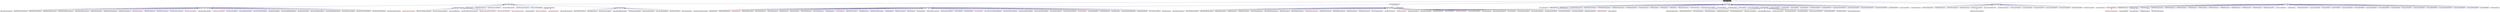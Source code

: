 digraph G
{
  edge [fontname="Helvetica",fontsize=10,labelfontname="Helvetica",labelfontsize=10];
  node [fontname="Helvetica",fontsize=10,shape=record];
  Node1 [label="SgNodeStorageClass",height=0.2,width=0.4,color="white", fillcolor="black", style="filled" fontcolor="white"];
  Node1 -> Node2 [dir=back,color="midnightblue",fontsize=10,style="solid",fontname="Helvetica"];
  Node2 [label="SgAsmNodeStorageClass",height=0.2,width=0.4,color="black",URL="$classSgAsmNodeStorageClass.html"];
  Node2 -> Node3 [dir=back,color="midnightblue",fontsize=10,style="solid",fontname="Helvetica"];
  Node3 [label="SgAsmExecutableFileFormatStorageClass",height=0.2,width=0.4,color="black",URL="$classSgAsmExecutableFileFormatStorageClass.html"];
  Node3 -> Node4 [dir=back,color="midnightblue",fontsize=10,style="solid",fontname="Helvetica"];
  Node4 [label="SgAsmCoffSymbolListStorageClass",height=0.2,width=0.4,color="black",URL="$classSgAsmCoffSymbolListStorageClass.html"];
  Node3 -> Node5 [dir=back,color="midnightblue",fontsize=10,style="solid",fontname="Helvetica"];
  Node5 [label="SgAsmElfDynamicEntryListStorageClass",height=0.2,width=0.4,color="black",URL="$classSgAsmElfDynamicEntryListStorageClass.html"];
  Node3 -> Node6 [dir=back,color="midnightblue",fontsize=10,style="solid",fontname="Helvetica"];
  Node6 [label="SgAsmElfDynamicEntryStorageClass",height=0.2,width=0.4,color="black",URL="$classSgAsmElfDynamicEntryStorageClass.html"];
  Node3 -> Node7 [dir=back,color="midnightblue",fontsize=10,style="solid",fontname="Helvetica"];
  Node7 [label="SgAsmElfSectionTableEntryStorageClass",height=0.2,width=0.4,color="black",URL="$classSgAsmElfSectionTableEntryStorageClass.html"];
  Node3 -> Node8 [dir=back,color="midnightblue",fontsize=10,style="solid",fontname="Helvetica"];
  Node8 [label="SgAsmElfSegmentTableEntryListStorageClass",height=0.2,width=0.4,color="black",URL="$classSgAsmElfSegmentTableEntryListStorageClass.html"];
  Node3 -> Node9 [dir=back,color="midnightblue",fontsize=10,style="solid",fontname="Helvetica"];
  Node9 [label="SgAsmElfSegmentTableEntryStorageClass",height=0.2,width=0.4,color="black",URL="$classSgAsmElfSegmentTableEntryStorageClass.html"];
  Node3 -> Node10 [dir=back,color="midnightblue",fontsize=10,style="solid",fontname="Helvetica"];
  Node10 [label="SgAsmElfSymbolListStorageClass",height=0.2,width=0.4,color="black",URL="$classSgAsmElfSymbolListStorageClass.html"];
  Node3 -> Node11 [dir=back,color="midnightblue",fontsize=10,style="solid",fontname="Helvetica"];
  Node11 [label="SgAsmGenericArchitectureStorageClass",height=0.2,width=0.4,color="black",URL="$classSgAsmGenericArchitectureStorageClass.html"];
  Node3 -> Node12 [dir=back,color="midnightblue",fontsize=10,style="solid",fontname="Helvetica"];
  Node12 [label="SgAsmGenericDLLListStorageClass",height=0.2,width=0.4,color="black",URL="$classSgAsmGenericDLLListStorageClass.html"];
  Node3 -> Node13 [dir=back,color="midnightblue",fontsize=10,style="solid",fontname="Helvetica"];
  Node13 [label="SgAsmGenericDLLStorageClass",height=0.2,width=0.4,color="red",URL="$classSgAsmGenericDLLStorageClass.html"];
  Node3 -> Node14 [dir=back,color="midnightblue",fontsize=10,style="solid",fontname="Helvetica"];
  Node14 [label="SgAsmGenericFileStorageClass",height=0.2,width=0.4,color="black",URL="$classSgAsmGenericFileStorageClass.html"];
  Node3 -> Node15 [dir=back,color="midnightblue",fontsize=10,style="solid",fontname="Helvetica"];
  Node15 [label="SgAsmGenericFormatStorageClass",height=0.2,width=0.4,color="black",URL="$classSgAsmGenericFormatStorageClass.html"];
  Node3 -> Node16 [dir=back,color="midnightblue",fontsize=10,style="solid",fontname="Helvetica"];
  Node16 [label="SgAsmGenericSectionListStorageClass",height=0.2,width=0.4,color="black",URL="$classSgAsmGenericSectionListStorageClass.html"];
  Node3 -> Node17 [dir=back,color="midnightblue",fontsize=10,style="solid",fontname="Helvetica"];
  Node17 [label="SgAsmGenericSectionStorageClass",height=0.2,width=0.4,color="red",URL="$classSgAsmGenericSectionStorageClass.html"];
  Node3 -> Node18 [dir=back,color="midnightblue",fontsize=10,style="solid",fontname="Helvetica"];
  Node18 [label="SgAsmGenericSymbolListStorageClass",height=0.2,width=0.4,color="black",URL="$classSgAsmGenericSymbolListStorageClass.html"];
  Node3 -> Node19 [dir=back,color="midnightblue",fontsize=10,style="solid",fontname="Helvetica"];
  Node19 [label="SgAsmGenericSymbolStorageClass",height=0.2,width=0.4,color="red",URL="$classSgAsmGenericSymbolStorageClass.html"];
  Node3 -> Node20 [dir=back,color="midnightblue",fontsize=10,style="solid",fontname="Helvetica"];
  Node20 [label="SgAsmLEEntryPointStorageClass",height=0.2,width=0.4,color="black",URL="$classSgAsmLEEntryPointStorageClass.html"];
  Node3 -> Node21 [dir=back,color="midnightblue",fontsize=10,style="solid",fontname="Helvetica"];
  Node21 [label="SgAsmLEPageTableEntryStorageClass",height=0.2,width=0.4,color="black",URL="$classSgAsmLEPageTableEntryStorageClass.html"];
  Node3 -> Node22 [dir=back,color="midnightblue",fontsize=10,style="solid",fontname="Helvetica"];
  Node22 [label="SgAsmLESectionTableEntryStorageClass",height=0.2,width=0.4,color="black",URL="$classSgAsmLESectionTableEntryStorageClass.html"];
  Node3 -> Node23 [dir=back,color="midnightblue",fontsize=10,style="solid",fontname="Helvetica"];
  Node23 [label="SgAsmNEEntryPointStorageClass",height=0.2,width=0.4,color="black",URL="$classSgAsmNEEntryPointStorageClass.html"];
  Node3 -> Node24 [dir=back,color="midnightblue",fontsize=10,style="solid",fontname="Helvetica"];
  Node24 [label="SgAsmNEExtendedDOSHeaderStorageClass",height=0.2,width=0.4,color="black",URL="$classSgAsmNEExtendedDOSHeaderStorageClass.html"];
  Node3 -> Node25 [dir=back,color="midnightblue",fontsize=10,style="solid",fontname="Helvetica"];
  Node25 [label="SgAsmNERelocEntryStorageClass",height=0.2,width=0.4,color="black",URL="$classSgAsmNERelocEntryStorageClass.html"];
  Node3 -> Node26 [dir=back,color="midnightblue",fontsize=10,style="solid",fontname="Helvetica"];
  Node26 [label="SgAsmNESectionTableEntryStorageClass",height=0.2,width=0.4,color="black",URL="$classSgAsmNESectionTableEntryStorageClass.html"];
  Node3 -> Node27 [dir=back,color="midnightblue",fontsize=10,style="solid",fontname="Helvetica"];
  Node27 [label="SgAsmPEExtendedDOSHeaderStorageClass",height=0.2,width=0.4,color="black",URL="$classSgAsmPEExtendedDOSHeaderStorageClass.html"];
  Node3 -> Node28 [dir=back,color="midnightblue",fontsize=10,style="solid",fontname="Helvetica"];
  Node28 [label="SgAsmPEImportDirectoryStorageClass",height=0.2,width=0.4,color="black",URL="$classSgAsmPEImportDirectoryStorageClass.html"];
  Node3 -> Node29 [dir=back,color="midnightblue",fontsize=10,style="solid",fontname="Helvetica"];
  Node29 [label="SgAsmPEImportHintNameListStorageClass",height=0.2,width=0.4,color="black",URL="$classSgAsmPEImportHintNameListStorageClass.html"];
  Node3 -> Node30 [dir=back,color="midnightblue",fontsize=10,style="solid",fontname="Helvetica"];
  Node30 [label="SgAsmPEImportHintNameStorageClass",height=0.2,width=0.4,color="black",URL="$classSgAsmPEImportHintNameStorageClass.html"];
  Node3 -> Node31 [dir=back,color="midnightblue",fontsize=10,style="solid",fontname="Helvetica"];
  Node31 [label="SgAsmPESectionTableEntryStorageClass",height=0.2,width=0.4,color="black",URL="$classSgAsmPESectionTableEntryStorageClass.html"];
  Node2 -> Node32 [dir=back,color="midnightblue",fontsize=10,style="solid",fontname="Helvetica"];
  Node32 [label="SgAsmExpressionStorageClass",height=0.2,width=0.4,color="black",URL="$classSgAsmExpressionStorageClass.html"];
  Node32 -> Node33 [dir=back,color="midnightblue",fontsize=10,style="solid",fontname="Helvetica"];
  Node33 [label="SgAsmBinaryExpressionStorageClass",height=0.2,width=0.4,color="red",URL="$classSgAsmBinaryExpressionStorageClass.html"];
  Node32 -> Node34 [dir=back,color="midnightblue",fontsize=10,style="solid",fontname="Helvetica"];
  Node34 [label="SgAsmCommonSubExpressionStorageClass",height=0.2,width=0.4,color="black",URL="$classSgAsmCommonSubExpressionStorageClass.html"];
  Node32 -> Node35 [dir=back,color="midnightblue",fontsize=10,style="solid",fontname="Helvetica"];
  Node35 [label="SgAsmControlFlagsExpressionStorageClass",height=0.2,width=0.4,color="black",URL="$classSgAsmControlFlagsExpressionStorageClass.html"];
  Node32 -> Node36 [dir=back,color="midnightblue",fontsize=10,style="solid",fontname="Helvetica"];
  Node36 [label="SgAsmExprListExpStorageClass",height=0.2,width=0.4,color="black",URL="$classSgAsmExprListExpStorageClass.html"];
  Node32 -> Node37 [dir=back,color="midnightblue",fontsize=10,style="solid",fontname="Helvetica"];
  Node37 [label="SgAsmMemoryReferenceExpressionStorageClass",height=0.2,width=0.4,color="black",URL="$classSgAsmMemoryReferenceExpressionStorageClass.html"];
  Node32 -> Node38 [dir=back,color="midnightblue",fontsize=10,style="solid",fontname="Helvetica"];
  Node38 [label="SgAsmRegisterReferenceExpressionStorageClass",height=0.2,width=0.4,color="red",URL="$classSgAsmRegisterReferenceExpressionStorageClass.html"];
  Node32 -> Node39 [dir=back,color="midnightblue",fontsize=10,style="solid",fontname="Helvetica"];
  Node39 [label="SgAsmUnaryExpressionStorageClass",height=0.2,width=0.4,color="red",URL="$classSgAsmUnaryExpressionStorageClass.html"];
  Node32 -> Node40 [dir=back,color="midnightblue",fontsize=10,style="solid",fontname="Helvetica"];
  Node40 [label="SgAsmValueExpressionStorageClass",height=0.2,width=0.4,color="red",URL="$classSgAsmValueExpressionStorageClass.html"];
  Node2 -> Node41 [dir=back,color="midnightblue",fontsize=10,style="solid",fontname="Helvetica"];
  Node41 [label="SgAsmFileStorageClass",height=0.2,width=0.4,color="black",URL="$classSgAsmFileStorageClass.html"];
  Node2 -> Node42 [dir=back,color="midnightblue",fontsize=10,style="solid",fontname="Helvetica"];
  Node42 [label="SgAsmOperandListStorageClass",height=0.2,width=0.4,color="black",URL="$classSgAsmOperandListStorageClass.html"];
  Node2 -> Node43 [dir=back,color="midnightblue",fontsize=10,style="solid",fontname="Helvetica"];
  Node43 [label="SgAsmProgramHeaderListStorageClass",height=0.2,width=0.4,color="black",URL="$classSgAsmProgramHeaderListStorageClass.html"];
  Node2 -> Node44 [dir=back,color="midnightblue",fontsize=10,style="solid",fontname="Helvetica"];
  Node44 [label="SgAsmProgramHeaderStorageClass",height=0.2,width=0.4,color="black",URL="$classSgAsmProgramHeaderStorageClass.html"];
  Node2 -> Node45 [dir=back,color="midnightblue",fontsize=10,style="solid",fontname="Helvetica"];
  Node45 [label="SgAsmSectionHeaderListStorageClass",height=0.2,width=0.4,color="black",URL="$classSgAsmSectionHeaderListStorageClass.html"];
  Node2 -> Node46 [dir=back,color="midnightblue",fontsize=10,style="solid",fontname="Helvetica"];
  Node46 [label="SgAsmSectionHeaderStorageClass",height=0.2,width=0.4,color="black",URL="$classSgAsmSectionHeaderStorageClass.html"];
  Node2 -> Node47 [dir=back,color="midnightblue",fontsize=10,style="solid",fontname="Helvetica"];
  Node47 [label="SgAsmStatementStorageClass",height=0.2,width=0.4,color="black",URL="$classSgAsmStatementStorageClass.html"];
  Node47 -> Node48 [dir=back,color="midnightblue",fontsize=10,style="solid",fontname="Helvetica"];
  Node48 [label="SgAsmBlockStorageClass",height=0.2,width=0.4,color="black",URL="$classSgAsmBlockStorageClass.html"];
  Node47 -> Node49 [dir=back,color="midnightblue",fontsize=10,style="solid",fontname="Helvetica"];
  Node49 [label="SgAsmDeclarationStorageClass",height=0.2,width=0.4,color="red",URL="$classSgAsmDeclarationStorageClass.html"];
  Node47 -> Node50 [dir=back,color="midnightblue",fontsize=10,style="solid",fontname="Helvetica"];
  Node50 [label="SgAsmInstructionStorageClass",height=0.2,width=0.4,color="red",URL="$classSgAsmInstructionStorageClass.html"];
  Node2 -> Node51 [dir=back,color="midnightblue",fontsize=10,style="solid",fontname="Helvetica"];
  Node51 [label="SgAsmTypeStorageClass",height=0.2,width=0.4,color="black",URL="$classSgAsmTypeStorageClass.html"];
  Node51 -> Node52 [dir=back,color="midnightblue",fontsize=10,style="solid",fontname="Helvetica"];
  Node52 [label="SgAsmType128bitFloatStorageClass",height=0.2,width=0.4,color="black",URL="$classSgAsmType128bitFloatStorageClass.html"];
  Node51 -> Node53 [dir=back,color="midnightblue",fontsize=10,style="solid",fontname="Helvetica"];
  Node53 [label="SgAsmType80bitFloatStorageClass",height=0.2,width=0.4,color="black",URL="$classSgAsmType80bitFloatStorageClass.html"];
  Node51 -> Node54 [dir=back,color="midnightblue",fontsize=10,style="solid",fontname="Helvetica"];
  Node54 [label="SgAsmTypeByteStorageClass",height=0.2,width=0.4,color="black",URL="$classSgAsmTypeByteStorageClass.html"];
  Node51 -> Node55 [dir=back,color="midnightblue",fontsize=10,style="solid",fontname="Helvetica"];
  Node55 [label="SgAsmTypeDoubleFloatStorageClass",height=0.2,width=0.4,color="black",URL="$classSgAsmTypeDoubleFloatStorageClass.html"];
  Node51 -> Node56 [dir=back,color="midnightblue",fontsize=10,style="solid",fontname="Helvetica"];
  Node56 [label="SgAsmTypeDoubleQuadWordStorageClass",height=0.2,width=0.4,color="black",URL="$classSgAsmTypeDoubleQuadWordStorageClass.html"];
  Node51 -> Node57 [dir=back,color="midnightblue",fontsize=10,style="solid",fontname="Helvetica"];
  Node57 [label="SgAsmTypeDoubleWordStorageClass",height=0.2,width=0.4,color="black",URL="$classSgAsmTypeDoubleWordStorageClass.html"];
  Node51 -> Node58 [dir=back,color="midnightblue",fontsize=10,style="solid",fontname="Helvetica"];
  Node58 [label="SgAsmTypeQuadWordStorageClass",height=0.2,width=0.4,color="black",URL="$classSgAsmTypeQuadWordStorageClass.html"];
  Node51 -> Node59 [dir=back,color="midnightblue",fontsize=10,style="solid",fontname="Helvetica"];
  Node59 [label="SgAsmTypeSingleFloatStorageClass",height=0.2,width=0.4,color="black",URL="$classSgAsmTypeSingleFloatStorageClass.html"];
  Node51 -> Node60 [dir=back,color="midnightblue",fontsize=10,style="solid",fontname="Helvetica"];
  Node60 [label="SgAsmTypeVectorStorageClass",height=0.2,width=0.4,color="black",URL="$classSgAsmTypeVectorStorageClass.html"];
  Node51 -> Node61 [dir=back,color="midnightblue",fontsize=10,style="solid",fontname="Helvetica"];
  Node61 [label="SgAsmTypeWordStorageClass",height=0.2,width=0.4,color="black",URL="$classSgAsmTypeWordStorageClass.html"];
  Node1 -> Node62 [dir=back,color="midnightblue",fontsize=10,style="solid",fontname="Helvetica"];
  Node62 [label="SgLocatedNodeStorageClass",height=0.2,width=0.4,color="black",URL="$classSgLocatedNodeStorageClass.html"];
  Node62 -> Node63 [dir=back,color="midnightblue",fontsize=10,style="solid",fontname="Helvetica"];
  Node63 [label="SgExpressionStorageClass",height=0.2,width=0.4,color="black",URL="$classSgExpressionStorageClass.html"];
  Node63 -> Node64 [dir=back,color="midnightblue",fontsize=10,style="solid",fontname="Helvetica"];
  Node64 [label="SgActualArgumentExpressionStorageClass",height=0.2,width=0.4,color="black",URL="$classSgActualArgumentExpressionStorageClass.html"];
  Node63 -> Node65 [dir=back,color="midnightblue",fontsize=10,style="solid",fontname="Helvetica"];
  Node65 [label="SgAsmOpStorageClass",height=0.2,width=0.4,color="black",URL="$classSgAsmOpStorageClass.html"];
  Node63 -> Node66 [dir=back,color="midnightblue",fontsize=10,style="solid",fontname="Helvetica"];
  Node66 [label="SgAsteriskShapeExpStorageClass",height=0.2,width=0.4,color="black",URL="$classSgAsteriskShapeExpStorageClass.html"];
  Node63 -> Node67 [dir=back,color="midnightblue",fontsize=10,style="solid",fontname="Helvetica"];
  Node67 [label="SgBinaryOpStorageClass",height=0.2,width=0.4,color="red",URL="$classSgBinaryOpStorageClass.html"];
  Node63 -> Node68 [dir=back,color="midnightblue",fontsize=10,style="solid",fontname="Helvetica"];
  Node68 [label="SgClassNameRefExpStorageClass",height=0.2,width=0.4,color="black",URL="$classSgClassNameRefExpStorageClass.html"];
  Node63 -> Node69 [dir=back,color="midnightblue",fontsize=10,style="solid",fontname="Helvetica"];
  Node69 [label="SgColonShapeExpStorageClass",height=0.2,width=0.4,color="black",URL="$classSgColonShapeExpStorageClass.html"];
  Node63 -> Node70 [dir=back,color="midnightblue",fontsize=10,style="solid",fontname="Helvetica"];
  Node70 [label="SgConditionalExpStorageClass",height=0.2,width=0.4,color="black",URL="$classSgConditionalExpStorageClass.html"];
  Node63 -> Node71 [dir=back,color="midnightblue",fontsize=10,style="solid",fontname="Helvetica"];
  Node71 [label="SgDeleteExpStorageClass",height=0.2,width=0.4,color="black",URL="$classSgDeleteExpStorageClass.html"];
  Node63 -> Node72 [dir=back,color="midnightblue",fontsize=10,style="solid",fontname="Helvetica"];
  Node72 [label="SgExprListExpStorageClass",height=0.2,width=0.4,color="black",URL="$classSgExprListExpStorageClass.html"];
  Node63 -> Node73 [dir=back,color="midnightblue",fontsize=10,style="solid",fontname="Helvetica"];
  Node73 [label="SgFunctionCallExpStorageClass",height=0.2,width=0.4,color="black",URL="$classSgFunctionCallExpStorageClass.html"];
  Node63 -> Node74 [dir=back,color="midnightblue",fontsize=10,style="solid",fontname="Helvetica"];
  Node74 [label="SgFunctionRefExpStorageClass",height=0.2,width=0.4,color="black",URL="$classSgFunctionRefExpStorageClass.html"];
  Node63 -> Node75 [dir=back,color="midnightblue",fontsize=10,style="solid",fontname="Helvetica"];
  Node75 [label="SgImpliedDoStorageClass",height=0.2,width=0.4,color="black",URL="$classSgImpliedDoStorageClass.html"];
  Node63 -> Node76 [dir=back,color="midnightblue",fontsize=10,style="solid",fontname="Helvetica"];
  Node76 [label="SgInitializerStorageClass",height=0.2,width=0.4,color="red",URL="$classSgInitializerStorageClass.html"];
  Node63 -> Node77 [dir=back,color="midnightblue",fontsize=10,style="solid",fontname="Helvetica"];
  Node77 [label="SgIOItemExpressionStorageClass",height=0.2,width=0.4,color="black",URL="$classSgIOItemExpressionStorageClass.html"];
  Node63 -> Node78 [dir=back,color="midnightblue",fontsize=10,style="solid",fontname="Helvetica"];
  Node78 [label="SgLabelRefExpStorageClass",height=0.2,width=0.4,color="black",URL="$classSgLabelRefExpStorageClass.html"];
  Node63 -> Node79 [dir=back,color="midnightblue",fontsize=10,style="solid",fontname="Helvetica"];
  Node79 [label="SgMemberFunctionRefExpStorageClass",height=0.2,width=0.4,color="black",URL="$classSgMemberFunctionRefExpStorageClass.html"];
  Node63 -> Node80 [dir=back,color="midnightblue",fontsize=10,style="solid",fontname="Helvetica"];
  Node80 [label="SgNewExpStorageClass",height=0.2,width=0.4,color="black",URL="$classSgNewExpStorageClass.html"];
  Node63 -> Node81 [dir=back,color="midnightblue",fontsize=10,style="solid",fontname="Helvetica"];
  Node81 [label="SgNullExpressionStorageClass",height=0.2,width=0.4,color="black",URL="$classSgNullExpressionStorageClass.html"];
  Node63 -> Node82 [dir=back,color="midnightblue",fontsize=10,style="solid",fontname="Helvetica"];
  Node82 [label="SgRefExpStorageClass",height=0.2,width=0.4,color="black",URL="$classSgRefExpStorageClass.html"];
  Node63 -> Node83 [dir=back,color="midnightblue",fontsize=10,style="solid",fontname="Helvetica"];
  Node83 [label="SgSizeOfOpStorageClass",height=0.2,width=0.4,color="black",URL="$classSgSizeOfOpStorageClass.html"];
  Node63 -> Node84 [dir=back,color="midnightblue",fontsize=10,style="solid",fontname="Helvetica"];
  Node84 [label="SgStatementExpressionStorageClass",height=0.2,width=0.4,color="black",URL="$classSgStatementExpressionStorageClass.html"];
  Node63 -> Node85 [dir=back,color="midnightblue",fontsize=10,style="solid",fontname="Helvetica"];
  Node85 [label="SgSubscriptExpressionStorageClass",height=0.2,width=0.4,color="black",URL="$classSgSubscriptExpressionStorageClass.html"];
  Node63 -> Node86 [dir=back,color="midnightblue",fontsize=10,style="solid",fontname="Helvetica"];
  Node86 [label="SgThisExpStorageClass",height=0.2,width=0.4,color="black",URL="$classSgThisExpStorageClass.html"];
  Node63 -> Node87 [dir=back,color="midnightblue",fontsize=10,style="solid",fontname="Helvetica"];
  Node87 [label="SgTypeIdOpStorageClass",height=0.2,width=0.4,color="black",URL="$classSgTypeIdOpStorageClass.html"];
  Node63 -> Node88 [dir=back,color="midnightblue",fontsize=10,style="solid",fontname="Helvetica"];
  Node88 [label="SgUnaryOpStorageClass",height=0.2,width=0.4,color="red",URL="$classSgUnaryOpStorageClass.html"];
  Node63 -> Node89 [dir=back,color="midnightblue",fontsize=10,style="solid",fontname="Helvetica"];
  Node89 [label="SgUnknownArrayOrFunctionReferenceStorageClass",height=0.2,width=0.4,color="black",URL="$classSgUnknownArrayOrFunctionReferenceStorageClass.html"];
  Node63 -> Node90 [dir=back,color="midnightblue",fontsize=10,style="solid",fontname="Helvetica"];
  Node90 [label="SgUpcBlocksizeofExpressionStorageClass",height=0.2,width=0.4,color="black",URL="$classSgUpcBlocksizeofExpressionStorageClass.html"];
  Node63 -> Node91 [dir=back,color="midnightblue",fontsize=10,style="solid",fontname="Helvetica"];
  Node91 [label="SgUpcElemsizeofExpressionStorageClass",height=0.2,width=0.4,color="black",URL="$classSgUpcElemsizeofExpressionStorageClass.html"];
  Node63 -> Node92 [dir=back,color="midnightblue",fontsize=10,style="solid",fontname="Helvetica"];
  Node92 [label="SgUpcLocalsizeofExpressionStorageClass",height=0.2,width=0.4,color="black",URL="$classSgUpcLocalsizeofExpressionStorageClass.html"];
  Node63 -> Node93 [dir=back,color="midnightblue",fontsize=10,style="solid",fontname="Helvetica"];
  Node93 [label="SgUseOnlyExpressionStorageClass",height=0.2,width=0.4,color="black",URL="$classSgUseOnlyExpressionStorageClass.html"];
  Node63 -> Node94 [dir=back,color="midnightblue",fontsize=10,style="solid",fontname="Helvetica"];
  Node94 [label="SgUseRenameExpressionStorageClass",height=0.2,width=0.4,color="black",URL="$classSgUseRenameExpressionStorageClass.html"];
  Node63 -> Node95 [dir=back,color="midnightblue",fontsize=10,style="solid",fontname="Helvetica"];
  Node95 [label="SgValueExpStorageClass",height=0.2,width=0.4,color="red",URL="$classSgValueExpStorageClass.html"];
  Node63 -> Node96 [dir=back,color="midnightblue",fontsize=10,style="solid",fontname="Helvetica"];
  Node96 [label="SgVarArgCopyOpStorageClass",height=0.2,width=0.4,color="black",URL="$classSgVarArgCopyOpStorageClass.html"];
  Node63 -> Node97 [dir=back,color="midnightblue",fontsize=10,style="solid",fontname="Helvetica"];
  Node97 [label="SgVarArgEndOpStorageClass",height=0.2,width=0.4,color="black",URL="$classSgVarArgEndOpStorageClass.html"];
  Node63 -> Node98 [dir=back,color="midnightblue",fontsize=10,style="solid",fontname="Helvetica"];
  Node98 [label="SgVarArgOpStorageClass",height=0.2,width=0.4,color="black",URL="$classSgVarArgOpStorageClass.html"];
  Node63 -> Node99 [dir=back,color="midnightblue",fontsize=10,style="solid",fontname="Helvetica"];
  Node99 [label="SgVarArgStartOneOperandOpStorageClass",height=0.2,width=0.4,color="black",URL="$classSgVarArgStartOneOperandOpStorageClass.html"];
  Node63 -> Node100 [dir=back,color="midnightblue",fontsize=10,style="solid",fontname="Helvetica"];
  Node100 [label="SgVarArgStartOpStorageClass",height=0.2,width=0.4,color="black",URL="$classSgVarArgStartOpStorageClass.html"];
  Node63 -> Node101 [dir=back,color="midnightblue",fontsize=10,style="solid",fontname="Helvetica"];
  Node101 [label="SgVariantExpressionStorageClass",height=0.2,width=0.4,color="black",URL="$classSgVariantExpressionStorageClass.html"];
  Node63 -> Node102 [dir=back,color="midnightblue",fontsize=10,style="solid",fontname="Helvetica"];
  Node102 [label="SgVarRefExpStorageClass",height=0.2,width=0.4,color="black",URL="$classSgVarRefExpStorageClass.html"];
  Node62 -> Node103 [dir=back,color="midnightblue",fontsize=10,style="solid",fontname="Helvetica"];
  Node103 [label="SgStatementStorageClass",height=0.2,width=0.4,color="black",URL="$classSgStatementStorageClass.html"];
  Node103 -> Node104 [dir=back,color="midnightblue",fontsize=10,style="solid",fontname="Helvetica"];
  Node104 [label="SgAllocateStatementStorageClass",height=0.2,width=0.4,color="black",URL="$classSgAllocateStatementStorageClass.html"];
  Node103 -> Node105 [dir=back,color="midnightblue",fontsize=10,style="solid",fontname="Helvetica"];
  Node105 [label="SgArithmeticIfStatementStorageClass",height=0.2,width=0.4,color="black",URL="$classSgArithmeticIfStatementStorageClass.html"];
  Node103 -> Node106 [dir=back,color="midnightblue",fontsize=10,style="solid",fontname="Helvetica"];
  Node106 [label="SgAssignedGotoStatementStorageClass",height=0.2,width=0.4,color="black",URL="$classSgAssignedGotoStatementStorageClass.html"];
  Node103 -> Node107 [dir=back,color="midnightblue",fontsize=10,style="solid",fontname="Helvetica"];
  Node107 [label="SgAssignStatementStorageClass",height=0.2,width=0.4,color="black",URL="$classSgAssignStatementStorageClass.html"];
  Node103 -> Node108 [dir=back,color="midnightblue",fontsize=10,style="solid",fontname="Helvetica"];
  Node108 [label="SgBreakStmtStorageClass",height=0.2,width=0.4,color="black",URL="$classSgBreakStmtStorageClass.html"];
  Node103 -> Node109 [dir=back,color="midnightblue",fontsize=10,style="solid",fontname="Helvetica"];
  Node109 [label="SgCaseOptionStmtStorageClass",height=0.2,width=0.4,color="black",URL="$classSgCaseOptionStmtStorageClass.html"];
  Node103 -> Node110 [dir=back,color="midnightblue",fontsize=10,style="solid",fontname="Helvetica"];
  Node110 [label="SgCatchStatementSeqStorageClass",height=0.2,width=0.4,color="black",URL="$classSgCatchStatementSeqStorageClass.html"];
  Node103 -> Node111 [dir=back,color="midnightblue",fontsize=10,style="solid",fontname="Helvetica"];
  Node111 [label="SgComputedGotoStatementStorageClass",height=0.2,width=0.4,color="black",URL="$classSgComputedGotoStatementStorageClass.html"];
  Node103 -> Node112 [dir=back,color="midnightblue",fontsize=10,style="solid",fontname="Helvetica"];
  Node112 [label="SgContinueStmtStorageClass",height=0.2,width=0.4,color="black",URL="$classSgContinueStmtStorageClass.html"];
  Node103 -> Node113 [dir=back,color="midnightblue",fontsize=10,style="solid",fontname="Helvetica"];
  Node113 [label="SgDeallocateStatementStorageClass",height=0.2,width=0.4,color="black",URL="$classSgDeallocateStatementStorageClass.html"];
  Node103 -> Node114 [dir=back,color="midnightblue",fontsize=10,style="solid",fontname="Helvetica"];
  Node114 [label="SgDeclarationStatementStorageClass",height=0.2,width=0.4,color="red",URL="$classSgDeclarationStatementStorageClass.html"];
  Node103 -> Node115 [dir=back,color="midnightblue",fontsize=10,style="solid",fontname="Helvetica"];
  Node115 [label="SgDefaultOptionStmtStorageClass",height=0.2,width=0.4,color="black",URL="$classSgDefaultOptionStmtStorageClass.html"];
  Node103 -> Node116 [dir=back,color="midnightblue",fontsize=10,style="solid",fontname="Helvetica"];
  Node116 [label="SgElseWhereStatementStorageClass",height=0.2,width=0.4,color="black",URL="$classSgElseWhereStatementStorageClass.html"];
  Node103 -> Node117 [dir=back,color="midnightblue",fontsize=10,style="solid",fontname="Helvetica"];
  Node117 [label="SgExprStatementStorageClass",height=0.2,width=0.4,color="black",URL="$classSgExprStatementStorageClass.html"];
  Node103 -> Node118 [dir=back,color="midnightblue",fontsize=10,style="solid",fontname="Helvetica"];
  Node118 [label="SgForInitStatementStorageClass",height=0.2,width=0.4,color="black",URL="$classSgForInitStatementStorageClass.html"];
  Node103 -> Node119 [dir=back,color="midnightblue",fontsize=10,style="solid",fontname="Helvetica"];
  Node119 [label="SgFunctionTypeTableStorageClass",height=0.2,width=0.4,color="black",URL="$classSgFunctionTypeTableStorageClass.html"];
  Node103 -> Node120 [dir=back,color="midnightblue",fontsize=10,style="solid",fontname="Helvetica"];
  Node120 [label="SgGotoStatementStorageClass",height=0.2,width=0.4,color="black",URL="$classSgGotoStatementStorageClass.html"];
  Node103 -> Node121 [dir=back,color="midnightblue",fontsize=10,style="solid",fontname="Helvetica"];
  Node121 [label="SgIOStatementStorageClass",height=0.2,width=0.4,color="red",URL="$classSgIOStatementStorageClass.html"];
  Node103 -> Node122 [dir=back,color="midnightblue",fontsize=10,style="solid",fontname="Helvetica"];
  Node122 [label="SgLabelStatementStorageClass",height=0.2,width=0.4,color="black",URL="$classSgLabelStatementStorageClass.html"];
  Node103 -> Node123 [dir=back,color="midnightblue",fontsize=10,style="solid",fontname="Helvetica"];
  Node123 [label="SgNullifyStatementStorageClass",height=0.2,width=0.4,color="black",URL="$classSgNullifyStatementStorageClass.html"];
  Node103 -> Node124 [dir=back,color="midnightblue",fontsize=10,style="solid",fontname="Helvetica"];
  Node124 [label="SgNullStatementStorageClass",height=0.2,width=0.4,color="black",URL="$classSgNullStatementStorageClass.html"];
  Node103 -> Node125 [dir=back,color="midnightblue",fontsize=10,style="solid",fontname="Helvetica"];
  Node125 [label="SgReturnStmtStorageClass",height=0.2,width=0.4,color="black",URL="$classSgReturnStmtStorageClass.html"];
  Node103 -> Node126 [dir=back,color="midnightblue",fontsize=10,style="solid",fontname="Helvetica"];
  Node126 [label="SgScopeStatementStorageClass",height=0.2,width=0.4,color="red",URL="$classSgScopeStatementStorageClass.html"];
  Node103 -> Node127 [dir=back,color="midnightblue",fontsize=10,style="solid",fontname="Helvetica"];
  Node127 [label="SgSequenceStatementStorageClass",height=0.2,width=0.4,color="black",URL="$classSgSequenceStatementStorageClass.html"];
  Node103 -> Node128 [dir=back,color="midnightblue",fontsize=10,style="solid",fontname="Helvetica"];
  Node128 [label="SgSpawnStmtStorageClass",height=0.2,width=0.4,color="black",URL="$classSgSpawnStmtStorageClass.html"];
  Node103 -> Node129 [dir=back,color="midnightblue",fontsize=10,style="solid",fontname="Helvetica"];
  Node129 [label="SgStopOrPauseStatementStorageClass",height=0.2,width=0.4,color="black",URL="$classSgStopOrPauseStatementStorageClass.html"];
  Node103 -> Node130 [dir=back,color="midnightblue",fontsize=10,style="solid",fontname="Helvetica"];
  Node130 [label="SgTryStmtStorageClass",height=0.2,width=0.4,color="black",URL="$classSgTryStmtStorageClass.html"];
  Node103 -> Node131 [dir=back,color="midnightblue",fontsize=10,style="solid",fontname="Helvetica"];
  Node131 [label="SgUpcBarrierStatementStorageClass",height=0.2,width=0.4,color="black",URL="$classSgUpcBarrierStatementStorageClass.html"];
  Node103 -> Node132 [dir=back,color="midnightblue",fontsize=10,style="solid",fontname="Helvetica"];
  Node132 [label="SgUpcFenceStatementStorageClass",height=0.2,width=0.4,color="black",URL="$classSgUpcFenceStatementStorageClass.html"];
  Node103 -> Node133 [dir=back,color="midnightblue",fontsize=10,style="solid",fontname="Helvetica"];
  Node133 [label="SgUpcNotifyStatementStorageClass",height=0.2,width=0.4,color="black",URL="$classSgUpcNotifyStatementStorageClass.html"];
  Node103 -> Node134 [dir=back,color="midnightblue",fontsize=10,style="solid",fontname="Helvetica"];
  Node134 [label="SgUpcWaitStatementStorageClass",height=0.2,width=0.4,color="black",URL="$classSgUpcWaitStatementStorageClass.html"];
  Node103 -> Node135 [dir=back,color="midnightblue",fontsize=10,style="solid",fontname="Helvetica"];
  Node135 [label="SgVariantStatementStorageClass",height=0.2,width=0.4,color="black",URL="$classSgVariantStatementStorageClass.html"];
  Node103 -> Node136 [dir=back,color="midnightblue",fontsize=10,style="solid",fontname="Helvetica"];
  Node136 [label="SgWhereStatementStorageClass",height=0.2,width=0.4,color="black",URL="$classSgWhereStatementStorageClass.html"];
  Node62 -> Node137 [dir=back,color="midnightblue",fontsize=10,style="solid",fontname="Helvetica"];
  Node137 [label="SgTokenStorageClass",height=0.2,width=0.4,color="black",URL="$classSgTokenStorageClass.html"];
  Node1 -> Node138 [dir=back,color="midnightblue",fontsize=10,style="solid",fontname="Helvetica"];
  Node138 [label="SgSupportStorageClass",height=0.2,width=0.4,color="black",URL="$classSgSupportStorageClass.html"];
  Node138 -> Node139 [dir=back,color="midnightblue",fontsize=10,style="solid",fontname="Helvetica"];
  Node139 [label="Sg_File_InfoStorageClass",height=0.2,width=0.4,color="black",URL="$classSg__File__InfoStorageClass.html"];
  Node138 -> Node140 [dir=back,color="midnightblue",fontsize=10,style="solid",fontname="Helvetica"];
  Node140 [label="SgAttributeStorageClass",height=0.2,width=0.4,color="black",URL="$classSgAttributeStorageClass.html"];
  Node140 -> Node141 [dir=back,color="midnightblue",fontsize=10,style="solid",fontname="Helvetica"];
  Node141 [label="SgBitAttributeStorageClass",height=0.2,width=0.4,color="red",URL="$classSgBitAttributeStorageClass.html"];
  Node140 -> Node142 [dir=back,color="midnightblue",fontsize=10,style="solid",fontname="Helvetica"];
  Node142 [label="SgPragmaStorageClass",height=0.2,width=0.4,color="black",URL="$classSgPragmaStorageClass.html"];
  Node138 -> Node143 [dir=back,color="midnightblue",fontsize=10,style="solid",fontname="Helvetica"];
  Node143 [label="SgBaseClassStorageClass",height=0.2,width=0.4,color="black",URL="$classSgBaseClassStorageClass.html"];
  Node138 -> Node144 [dir=back,color="midnightblue",fontsize=10,style="solid",fontname="Helvetica"];
  Node144 [label="SgCommonBlockObjectStorageClass",height=0.2,width=0.4,color="black",URL="$classSgCommonBlockObjectStorageClass.html"];
  Node138 -> Node145 [dir=back,color="midnightblue",fontsize=10,style="solid",fontname="Helvetica"];
  Node145 [label="SgDataStatementGroupStorageClass",height=0.2,width=0.4,color="black",URL="$classSgDataStatementGroupStorageClass.html"];
  Node138 -> Node146 [dir=back,color="midnightblue",fontsize=10,style="solid",fontname="Helvetica"];
  Node146 [label="SgDataStatementObjectStorageClass",height=0.2,width=0.4,color="black",URL="$classSgDataStatementObjectStorageClass.html"];
  Node138 -> Node147 [dir=back,color="midnightblue",fontsize=10,style="solid",fontname="Helvetica"];
  Node147 [label="SgDataStatementValueStorageClass",height=0.2,width=0.4,color="black",URL="$classSgDataStatementValueStorageClass.html"];
  Node138 -> Node148 [dir=back,color="midnightblue",fontsize=10,style="solid",fontname="Helvetica"];
  Node148 [label="SgDimensionObjectStorageClass",height=0.2,width=0.4,color="black",URL="$classSgDimensionObjectStorageClass.html"];
  Node138 -> Node149 [dir=back,color="midnightblue",fontsize=10,style="solid",fontname="Helvetica"];
  Node149 [label="SgDirectoryListStorageClass",height=0.2,width=0.4,color="black",URL="$classSgDirectoryListStorageClass.html"];
  Node138 -> Node150 [dir=back,color="midnightblue",fontsize=10,style="solid",fontname="Helvetica"];
  Node150 [label="SgDirectoryStorageClass",height=0.2,width=0.4,color="black",URL="$classSgDirectoryStorageClass.html"];
  Node138 -> Node151 [dir=back,color="midnightblue",fontsize=10,style="solid",fontname="Helvetica"];
  Node151 [label="SgFileListStorageClass",height=0.2,width=0.4,color="black",URL="$classSgFileListStorageClass.html"];
  Node138 -> Node152 [dir=back,color="midnightblue",fontsize=10,style="solid",fontname="Helvetica"];
  Node152 [label="SgFileStorageClass",height=0.2,width=0.4,color="black",URL="$classSgFileStorageClass.html"];
  Node138 -> Node153 [dir=back,color="midnightblue",fontsize=10,style="solid",fontname="Helvetica"];
  Node153 [label="SgFormatItemListStorageClass",height=0.2,width=0.4,color="black",URL="$classSgFormatItemListStorageClass.html"];
  Node138 -> Node154 [dir=back,color="midnightblue",fontsize=10,style="solid",fontname="Helvetica"];
  Node154 [label="SgFormatItemStorageClass",height=0.2,width=0.4,color="black",URL="$classSgFormatItemStorageClass.html"];
  Node138 -> Node155 [dir=back,color="midnightblue",fontsize=10,style="solid",fontname="Helvetica"];
  Node155 [label="SgFunctionParameterTypeListStorageClass",height=0.2,width=0.4,color="black",URL="$classSgFunctionParameterTypeListStorageClass.html"];
  Node138 -> Node156 [dir=back,color="midnightblue",fontsize=10,style="solid",fontname="Helvetica"];
  Node156 [label="SgGraphEdgeStorageClass",height=0.2,width=0.4,color="black",URL="$classSgGraphEdgeStorageClass.html"];
  Node156 -> Node157 [dir=back,color="midnightblue",fontsize=10,style="solid",fontname="Helvetica"];
  Node157 [label="SgDirectedGraphEdgeStorageClass",height=0.2,width=0.4,color="black",URL="$classSgDirectedGraphEdgeStorageClass.html"];
  Node138 -> Node158 [dir=back,color="midnightblue",fontsize=10,style="solid",fontname="Helvetica"];
  Node158 [label="SgGraphNodeStorageClass",height=0.2,width=0.4,color="black",URL="$classSgGraphNodeStorageClass.html"];
  Node158 -> Node159 [dir=back,color="midnightblue",fontsize=10,style="solid",fontname="Helvetica"];
  Node159 [label="SgDirectedGraphNodeStorageClass",height=0.2,width=0.4,color="black",URL="$classSgDirectedGraphNodeStorageClass.html"];
  Node138 -> Node160 [dir=back,color="midnightblue",fontsize=10,style="solid",fontname="Helvetica"];
  Node160 [label="SgGraphStorageClass",height=0.2,width=0.4,color="black",URL="$classSgGraphStorageClass.html"];
  Node160 -> Node161 [dir=back,color="midnightblue",fontsize=10,style="solid",fontname="Helvetica"];
  Node161 [label="SgDirectedGraphStorageClass",height=0.2,width=0.4,color="black",URL="$classSgDirectedGraphStorageClass.html"];
  Node138 -> Node162 [dir=back,color="midnightblue",fontsize=10,style="solid",fontname="Helvetica"];
  Node162 [label="SgInitializedNameStorageClass",height=0.2,width=0.4,color="black",URL="$classSgInitializedNameStorageClass.html"];
  Node138 -> Node163 [dir=back,color="midnightblue",fontsize=10,style="solid",fontname="Helvetica"];
  Node163 [label="SgModifierStorageClass",height=0.2,width=0.4,color="black",URL="$classSgModifierStorageClass.html"];
  Node163 -> Node164 [dir=back,color="midnightblue",fontsize=10,style="solid",fontname="Helvetica"];
  Node164 [label="SgAccessModifierStorageClass",height=0.2,width=0.4,color="black",URL="$classSgAccessModifierStorageClass.html"];
  Node163 -> Node165 [dir=back,color="midnightblue",fontsize=10,style="solid",fontname="Helvetica"];
  Node165 [label="SgBaseClassModifierStorageClass",height=0.2,width=0.4,color="black",URL="$classSgBaseClassModifierStorageClass.html"];
  Node163 -> Node166 [dir=back,color="midnightblue",fontsize=10,style="solid",fontname="Helvetica"];
  Node166 [label="SgConstVolatileModifierStorageClass",height=0.2,width=0.4,color="black",URL="$classSgConstVolatileModifierStorageClass.html"];
  Node163 -> Node167 [dir=back,color="midnightblue",fontsize=10,style="solid",fontname="Helvetica"];
  Node167 [label="SgDeclarationModifierStorageClass",height=0.2,width=0.4,color="black",URL="$classSgDeclarationModifierStorageClass.html"];
  Node163 -> Node168 [dir=back,color="midnightblue",fontsize=10,style="solid",fontname="Helvetica"];
  Node168 [label="SgElaboratedTypeModifierStorageClass",height=0.2,width=0.4,color="black",URL="$classSgElaboratedTypeModifierStorageClass.html"];
  Node163 -> Node169 [dir=back,color="midnightblue",fontsize=10,style="solid",fontname="Helvetica"];
  Node169 [label="SgFunctionModifierStorageClass",height=0.2,width=0.4,color="black",URL="$classSgFunctionModifierStorageClass.html"];
  Node163 -> Node170 [dir=back,color="midnightblue",fontsize=10,style="solid",fontname="Helvetica"];
  Node170 [label="SgLinkageModifierStorageClass",height=0.2,width=0.4,color="black",URL="$classSgLinkageModifierStorageClass.html"];
  Node163 -> Node171 [dir=back,color="midnightblue",fontsize=10,style="solid",fontname="Helvetica"];
  Node171 [label="SgModifierNodesStorageClass",height=0.2,width=0.4,color="black",URL="$classSgModifierNodesStorageClass.html"];
  Node163 -> Node172 [dir=back,color="midnightblue",fontsize=10,style="solid",fontname="Helvetica"];
  Node172 [label="SgSpecialFunctionModifierStorageClass",height=0.2,width=0.4,color="black",URL="$classSgSpecialFunctionModifierStorageClass.html"];
  Node163 -> Node173 [dir=back,color="midnightblue",fontsize=10,style="solid",fontname="Helvetica"];
  Node173 [label="SgStorageModifierStorageClass",height=0.2,width=0.4,color="black",URL="$classSgStorageModifierStorageClass.html"];
  Node163 -> Node174 [dir=back,color="midnightblue",fontsize=10,style="solid",fontname="Helvetica"];
  Node174 [label="SgTypeModifierStorageClass",height=0.2,width=0.4,color="black",URL="$classSgTypeModifierStorageClass.html"];
  Node163 -> Node175 [dir=back,color="midnightblue",fontsize=10,style="solid",fontname="Helvetica"];
  Node175 [label="SgUPC_AccessModifierStorageClass",height=0.2,width=0.4,color="black",URL="$classSgUPC__AccessModifierStorageClass.html"];
  Node138 -> Node176 [dir=back,color="midnightblue",fontsize=10,style="solid",fontname="Helvetica"];
  Node176 [label="SgNameGroupStorageClass",height=0.2,width=0.4,color="black",URL="$classSgNameGroupStorageClass.html"];
  Node138 -> Node177 [dir=back,color="midnightblue",fontsize=10,style="solid",fontname="Helvetica"];
  Node177 [label="SgNameStorageClass",height=0.2,width=0.4,color="black",URL="$classSgNameStorageClass.html"];
  Node138 -> Node178 [dir=back,color="midnightblue",fontsize=10,style="solid",fontname="Helvetica"];
  Node178 [label="SgOptionsStorageClass",height=0.2,width=0.4,color="black",URL="$classSgOptionsStorageClass.html"];
  Node138 -> Node179 [dir=back,color="midnightblue",fontsize=10,style="solid",fontname="Helvetica"];
  Node179 [label="SgProjectStorageClass",height=0.2,width=0.4,color="black",URL="$classSgProjectStorageClass.html"];
  Node138 -> Node180 [dir=back,color="midnightblue",fontsize=10,style="solid",fontname="Helvetica"];
  Node180 [label="SgQualifiedNameStorageClass",height=0.2,width=0.4,color="black",URL="$classSgQualifiedNameStorageClass.html"];
  Node138 -> Node181 [dir=back,color="midnightblue",fontsize=10,style="solid",fontname="Helvetica"];
  Node181 [label="SgSymbolTableStorageClass",height=0.2,width=0.4,color="black",URL="$classSgSymbolTableStorageClass.html"];
  Node138 -> Node182 [dir=back,color="midnightblue",fontsize=10,style="solid",fontname="Helvetica"];
  Node182 [label="SgTemplateArgumentListStorageClass",height=0.2,width=0.4,color="black",URL="$classSgTemplateArgumentListStorageClass.html"];
  Node138 -> Node183 [dir=back,color="midnightblue",fontsize=10,style="solid",fontname="Helvetica"];
  Node183 [label="SgTemplateArgumentStorageClass",height=0.2,width=0.4,color="black",URL="$classSgTemplateArgumentStorageClass.html"];
  Node138 -> Node184 [dir=back,color="midnightblue",fontsize=10,style="solid",fontname="Helvetica"];
  Node184 [label="SgTemplateParameterListStorageClass",height=0.2,width=0.4,color="black",URL="$classSgTemplateParameterListStorageClass.html"];
  Node138 -> Node185 [dir=back,color="midnightblue",fontsize=10,style="solid",fontname="Helvetica"];
  Node185 [label="SgTemplateParameterStorageClass",height=0.2,width=0.4,color="black",URL="$classSgTemplateParameterStorageClass.html"];
  Node138 -> Node186 [dir=back,color="midnightblue",fontsize=10,style="solid",fontname="Helvetica"];
  Node186 [label="SgTypedefSeqStorageClass",height=0.2,width=0.4,color="black",URL="$classSgTypedefSeqStorageClass.html"];
  Node138 -> Node187 [dir=back,color="midnightblue",fontsize=10,style="solid",fontname="Helvetica"];
  Node187 [label="SgUnparse_InfoStorageClass",height=0.2,width=0.4,color="black",URL="$classSgUnparse__InfoStorageClass.html"];
  Node1 -> Node188 [dir=back,color="midnightblue",fontsize=10,style="solid",fontname="Helvetica"];
  Node188 [label="SgSymbolStorageClass",height=0.2,width=0.4,color="black",URL="$classSgSymbolStorageClass.html"];
  Node188 -> Node189 [dir=back,color="midnightblue",fontsize=10,style="solid",fontname="Helvetica"];
  Node189 [label="SgClassSymbolStorageClass",height=0.2,width=0.4,color="black",URL="$classSgClassSymbolStorageClass.html"];
  Node188 -> Node190 [dir=back,color="midnightblue",fontsize=10,style="solid",fontname="Helvetica"];
  Node190 [label="SgCommonSymbolStorageClass",height=0.2,width=0.4,color="black",URL="$classSgCommonSymbolStorageClass.html"];
  Node188 -> Node191 [dir=back,color="midnightblue",fontsize=10,style="solid",fontname="Helvetica"];
  Node191 [label="SgDefaultSymbolStorageClass",height=0.2,width=0.4,color="black",URL="$classSgDefaultSymbolStorageClass.html"];
  Node188 -> Node192 [dir=back,color="midnightblue",fontsize=10,style="solid",fontname="Helvetica"];
  Node192 [label="SgEnumFieldSymbolStorageClass",height=0.2,width=0.4,color="black",URL="$classSgEnumFieldSymbolStorageClass.html"];
  Node188 -> Node193 [dir=back,color="midnightblue",fontsize=10,style="solid",fontname="Helvetica"];
  Node193 [label="SgEnumSymbolStorageClass",height=0.2,width=0.4,color="black",URL="$classSgEnumSymbolStorageClass.html"];
  Node188 -> Node194 [dir=back,color="midnightblue",fontsize=10,style="solid",fontname="Helvetica"];
  Node194 [label="SgFunctionSymbolStorageClass",height=0.2,width=0.4,color="black",URL="$classSgFunctionSymbolStorageClass.html"];
  Node194 -> Node195 [dir=back,color="midnightblue",fontsize=10,style="solid",fontname="Helvetica"];
  Node195 [label="SgMemberFunctionSymbolStorageClass",height=0.2,width=0.4,color="black",URL="$classSgMemberFunctionSymbolStorageClass.html"];
  Node188 -> Node196 [dir=back,color="midnightblue",fontsize=10,style="solid",fontname="Helvetica"];
  Node196 [label="SgFunctionTypeSymbolStorageClass",height=0.2,width=0.4,color="black",URL="$classSgFunctionTypeSymbolStorageClass.html"];
  Node188 -> Node197 [dir=back,color="midnightblue",fontsize=10,style="solid",fontname="Helvetica"];
  Node197 [label="SgInterfaceSymbolStorageClass",height=0.2,width=0.4,color="black",URL="$classSgInterfaceSymbolStorageClass.html"];
  Node188 -> Node198 [dir=back,color="midnightblue",fontsize=10,style="solid",fontname="Helvetica"];
  Node198 [label="SgIntrinsicSymbolStorageClass",height=0.2,width=0.4,color="black",URL="$classSgIntrinsicSymbolStorageClass.html"];
  Node188 -> Node199 [dir=back,color="midnightblue",fontsize=10,style="solid",fontname="Helvetica"];
  Node199 [label="SgLabelSymbolStorageClass",height=0.2,width=0.4,color="black",URL="$classSgLabelSymbolStorageClass.html"];
  Node188 -> Node200 [dir=back,color="midnightblue",fontsize=10,style="solid",fontname="Helvetica"];
  Node200 [label="SgModuleSymbolStorageClass",height=0.2,width=0.4,color="black",URL="$classSgModuleSymbolStorageClass.html"];
  Node188 -> Node201 [dir=back,color="midnightblue",fontsize=10,style="solid",fontname="Helvetica"];
  Node201 [label="SgNamespaceSymbolStorageClass",height=0.2,width=0.4,color="black",URL="$classSgNamespaceSymbolStorageClass.html"];
  Node188 -> Node202 [dir=back,color="midnightblue",fontsize=10,style="solid",fontname="Helvetica"];
  Node202 [label="SgTemplateSymbolStorageClass",height=0.2,width=0.4,color="black",URL="$classSgTemplateSymbolStorageClass.html"];
  Node188 -> Node203 [dir=back,color="midnightblue",fontsize=10,style="solid",fontname="Helvetica"];
  Node203 [label="SgTypedefSymbolStorageClass",height=0.2,width=0.4,color="black",URL="$classSgTypedefSymbolStorageClass.html"];
  Node188 -> Node204 [dir=back,color="midnightblue",fontsize=10,style="solid",fontname="Helvetica"];
  Node204 [label="SgVariableSymbolStorageClass",height=0.2,width=0.4,color="black",URL="$classSgVariableSymbolStorageClass.html"];
  Node1 -> Node205 [dir=back,color="midnightblue",fontsize=10,style="solid",fontname="Helvetica"];
  Node205 [label="SgTypeStorageClass",height=0.2,width=0.4,color="black",URL="$classSgTypeStorageClass.html"];
  Node205 -> Node206 [dir=back,color="midnightblue",fontsize=10,style="solid",fontname="Helvetica"];
  Node206 [label="SgArrayTypeStorageClass",height=0.2,width=0.4,color="black",URL="$classSgArrayTypeStorageClass.html"];
  Node205 -> Node207 [dir=back,color="midnightblue",fontsize=10,style="solid",fontname="Helvetica"];
  Node207 [label="SgFunctionTypeStorageClass",height=0.2,width=0.4,color="black",URL="$classSgFunctionTypeStorageClass.html"];
  Node207 -> Node208 [dir=back,color="midnightblue",fontsize=10,style="solid",fontname="Helvetica"];
  Node208 [label="SgMemberFunctionTypeStorageClass",height=0.2,width=0.4,color="red",URL="$classSgMemberFunctionTypeStorageClass.html"];
  Node205 -> Node209 [dir=back,color="midnightblue",fontsize=10,style="solid",fontname="Helvetica"];
  Node209 [label="SgModifierTypeStorageClass",height=0.2,width=0.4,color="black",URL="$classSgModifierTypeStorageClass.html"];
  Node205 -> Node210 [dir=back,color="midnightblue",fontsize=10,style="solid",fontname="Helvetica"];
  Node210 [label="SgNamedTypeStorageClass",height=0.2,width=0.4,color="black",URL="$classSgNamedTypeStorageClass.html"];
  Node210 -> Node211 [dir=back,color="midnightblue",fontsize=10,style="solid",fontname="Helvetica"];
  Node211 [label="SgClassTypeStorageClass",height=0.2,width=0.4,color="black",URL="$classSgClassTypeStorageClass.html"];
  Node210 -> Node212 [dir=back,color="midnightblue",fontsize=10,style="solid",fontname="Helvetica"];
  Node212 [label="SgEnumTypeStorageClass",height=0.2,width=0.4,color="black",URL="$classSgEnumTypeStorageClass.html"];
  Node210 -> Node213 [dir=back,color="midnightblue",fontsize=10,style="solid",fontname="Helvetica"];
  Node213 [label="SgTypedefTypeStorageClass",height=0.2,width=0.4,color="black",URL="$classSgTypedefTypeStorageClass.html"];
  Node205 -> Node214 [dir=back,color="midnightblue",fontsize=10,style="solid",fontname="Helvetica"];
  Node214 [label="SgPointerTypeStorageClass",height=0.2,width=0.4,color="black",URL="$classSgPointerTypeStorageClass.html"];
  Node214 -> Node215 [dir=back,color="midnightblue",fontsize=10,style="solid",fontname="Helvetica"];
  Node215 [label="SgPointerMemberTypeStorageClass",height=0.2,width=0.4,color="black",URL="$classSgPointerMemberTypeStorageClass.html"];
  Node205 -> Node216 [dir=back,color="midnightblue",fontsize=10,style="solid",fontname="Helvetica"];
  Node216 [label="SgQualifiedNameTypeStorageClass",height=0.2,width=0.4,color="black",URL="$classSgQualifiedNameTypeStorageClass.html"];
  Node205 -> Node217 [dir=back,color="midnightblue",fontsize=10,style="solid",fontname="Helvetica"];
  Node217 [label="SgReferenceTypeStorageClass",height=0.2,width=0.4,color="black",URL="$classSgReferenceTypeStorageClass.html"];
  Node205 -> Node218 [dir=back,color="midnightblue",fontsize=10,style="solid",fontname="Helvetica"];
  Node218 [label="SgTemplateTypeStorageClass",height=0.2,width=0.4,color="black",URL="$classSgTemplateTypeStorageClass.html"];
  Node205 -> Node219 [dir=back,color="midnightblue",fontsize=10,style="solid",fontname="Helvetica"];
  Node219 [label="SgTypeBoolStorageClass",height=0.2,width=0.4,color="black",URL="$classSgTypeBoolStorageClass.html"];
  Node205 -> Node220 [dir=back,color="midnightblue",fontsize=10,style="solid",fontname="Helvetica"];
  Node220 [label="SgTypeCharStorageClass",height=0.2,width=0.4,color="black",URL="$classSgTypeCharStorageClass.html"];
  Node205 -> Node221 [dir=back,color="midnightblue",fontsize=10,style="solid",fontname="Helvetica"];
  Node221 [label="SgTypeComplexStorageClass",height=0.2,width=0.4,color="black",URL="$classSgTypeComplexStorageClass.html"];
  Node205 -> Node222 [dir=back,color="midnightblue",fontsize=10,style="solid",fontname="Helvetica"];
  Node222 [label="SgTypeDefaultStorageClass",height=0.2,width=0.4,color="black",URL="$classSgTypeDefaultStorageClass.html"];
  Node205 -> Node223 [dir=back,color="midnightblue",fontsize=10,style="solid",fontname="Helvetica"];
  Node223 [label="SgTypeDoubleStorageClass",height=0.2,width=0.4,color="black",URL="$classSgTypeDoubleStorageClass.html"];
  Node205 -> Node224 [dir=back,color="midnightblue",fontsize=10,style="solid",fontname="Helvetica"];
  Node224 [label="SgTypeEllipseStorageClass",height=0.2,width=0.4,color="black",URL="$classSgTypeEllipseStorageClass.html"];
  Node205 -> Node225 [dir=back,color="midnightblue",fontsize=10,style="solid",fontname="Helvetica"];
  Node225 [label="SgTypeFloatStorageClass",height=0.2,width=0.4,color="black",URL="$classSgTypeFloatStorageClass.html"];
  Node205 -> Node226 [dir=back,color="midnightblue",fontsize=10,style="solid",fontname="Helvetica"];
  Node226 [label="SgTypeGlobalVoidStorageClass",height=0.2,width=0.4,color="black",URL="$classSgTypeGlobalVoidStorageClass.html"];
  Node205 -> Node227 [dir=back,color="midnightblue",fontsize=10,style="solid",fontname="Helvetica"];
  Node227 [label="SgTypeImaginaryStorageClass",height=0.2,width=0.4,color="black",URL="$classSgTypeImaginaryStorageClass.html"];
  Node205 -> Node228 [dir=back,color="midnightblue",fontsize=10,style="solid",fontname="Helvetica"];
  Node228 [label="SgTypeIntStorageClass",height=0.2,width=0.4,color="black",URL="$classSgTypeIntStorageClass.html"];
  Node205 -> Node229 [dir=back,color="midnightblue",fontsize=10,style="solid",fontname="Helvetica"];
  Node229 [label="SgTypeLongDoubleStorageClass",height=0.2,width=0.4,color="black",URL="$classSgTypeLongDoubleStorageClass.html"];
  Node205 -> Node230 [dir=back,color="midnightblue",fontsize=10,style="solid",fontname="Helvetica"];
  Node230 [label="SgTypeLongLongStorageClass",height=0.2,width=0.4,color="black",URL="$classSgTypeLongLongStorageClass.html"];
  Node205 -> Node231 [dir=back,color="midnightblue",fontsize=10,style="solid",fontname="Helvetica"];
  Node231 [label="SgTypeLongStorageClass",height=0.2,width=0.4,color="black",URL="$classSgTypeLongStorageClass.html"];
  Node205 -> Node232 [dir=back,color="midnightblue",fontsize=10,style="solid",fontname="Helvetica"];
  Node232 [label="SgTypeShortStorageClass",height=0.2,width=0.4,color="black",URL="$classSgTypeShortStorageClass.html"];
  Node205 -> Node233 [dir=back,color="midnightblue",fontsize=10,style="solid",fontname="Helvetica"];
  Node233 [label="SgTypeSignedCharStorageClass",height=0.2,width=0.4,color="black",URL="$classSgTypeSignedCharStorageClass.html"];
  Node205 -> Node234 [dir=back,color="midnightblue",fontsize=10,style="solid",fontname="Helvetica"];
  Node234 [label="SgTypeSignedIntStorageClass",height=0.2,width=0.4,color="black",URL="$classSgTypeSignedIntStorageClass.html"];
  Node205 -> Node235 [dir=back,color="midnightblue",fontsize=10,style="solid",fontname="Helvetica"];
  Node235 [label="SgTypeSignedLongStorageClass",height=0.2,width=0.4,color="black",URL="$classSgTypeSignedLongStorageClass.html"];
  Node205 -> Node236 [dir=back,color="midnightblue",fontsize=10,style="solid",fontname="Helvetica"];
  Node236 [label="SgTypeSignedShortStorageClass",height=0.2,width=0.4,color="black",URL="$classSgTypeSignedShortStorageClass.html"];
  Node205 -> Node237 [dir=back,color="midnightblue",fontsize=10,style="solid",fontname="Helvetica"];
  Node237 [label="SgTypeStringStorageClass",height=0.2,width=0.4,color="black",URL="$classSgTypeStringStorageClass.html"];
  Node205 -> Node238 [dir=back,color="midnightblue",fontsize=10,style="solid",fontname="Helvetica"];
  Node238 [label="SgTypeUnknownStorageClass",height=0.2,width=0.4,color="black",URL="$classSgTypeUnknownStorageClass.html"];
  Node205 -> Node239 [dir=back,color="midnightblue",fontsize=10,style="solid",fontname="Helvetica"];
  Node239 [label="SgTypeUnsignedCharStorageClass",height=0.2,width=0.4,color="black",URL="$classSgTypeUnsignedCharStorageClass.html"];
  Node205 -> Node240 [dir=back,color="midnightblue",fontsize=10,style="solid",fontname="Helvetica"];
  Node240 [label="SgTypeUnsignedIntStorageClass",height=0.2,width=0.4,color="black",URL="$classSgTypeUnsignedIntStorageClass.html"];
  Node205 -> Node241 [dir=back,color="midnightblue",fontsize=10,style="solid",fontname="Helvetica"];
  Node241 [label="SgTypeUnsignedLongLongStorageClass",height=0.2,width=0.4,color="black",URL="$classSgTypeUnsignedLongLongStorageClass.html"];
  Node205 -> Node242 [dir=back,color="midnightblue",fontsize=10,style="solid",fontname="Helvetica"];
  Node242 [label="SgTypeUnsignedLongStorageClass",height=0.2,width=0.4,color="black",URL="$classSgTypeUnsignedLongStorageClass.html"];
  Node205 -> Node243 [dir=back,color="midnightblue",fontsize=10,style="solid",fontname="Helvetica"];
  Node243 [label="SgTypeUnsignedShortStorageClass",height=0.2,width=0.4,color="black",URL="$classSgTypeUnsignedShortStorageClass.html"];
  Node205 -> Node244 [dir=back,color="midnightblue",fontsize=10,style="solid",fontname="Helvetica"];
  Node244 [label="SgTypeVoidStorageClass",height=0.2,width=0.4,color="black",URL="$classSgTypeVoidStorageClass.html"];
  Node205 -> Node245 [dir=back,color="midnightblue",fontsize=10,style="solid",fontname="Helvetica"];
  Node245 [label="SgTypeWcharStorageClass",height=0.2,width=0.4,color="black",URL="$classSgTypeWcharStorageClass.html"];
}
